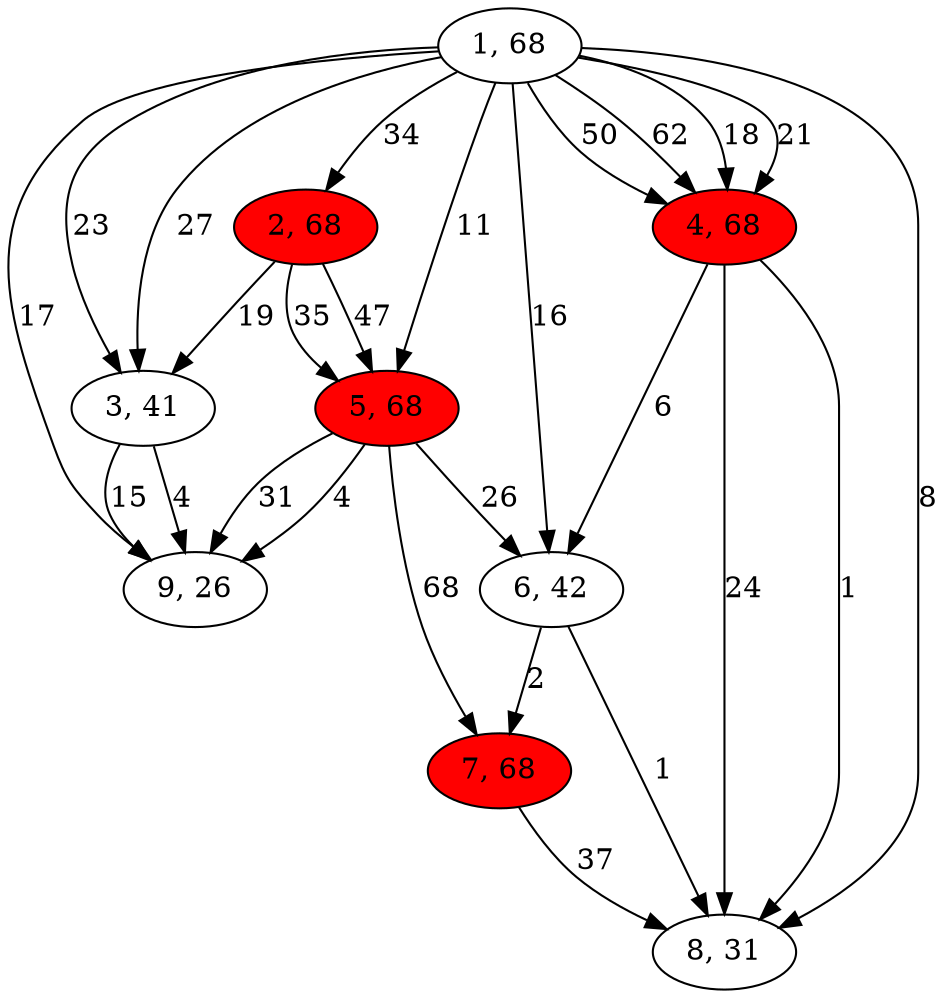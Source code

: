 digraph G{
1[label="1, 68"]
2[label="2, 68"]
3[label="3, 41"]
4[label="4, 68"]
5[label="5, 68"]
6[label="6, 42"]
7[label="7, 68"]
8[label="8, 31"]
9[label="9, 26"]
1->4[label="18"]
1->4[label="21"]
1->4[label="50"]
1->3[label="23"]
1->8[label="8"]
1->9[label="17"]
1->6[label="16"]
1->5[label="11"]
1->4[label="62"]
1->3[label="27"]
1->2[label="34"]
2[style = filled,fillcolor=red]
2->5[label="47"]
2->5[label="35"]
2->3[label="19"]
3->9[label="15"]
3->9[label="4"]
4[style = filled,fillcolor=red]
4->6[label="6"]
4->8[label="24"]
4->8[label="1"]
5[style = filled,fillcolor=red]
5->9[label="4"]
5->6[label="26"]
5->9[label="31"]
5->7[label="68"]
6->8[label="1"]
6->7[label="2"]
7[style = filled,fillcolor=red]
7->8[label="37"]
}
